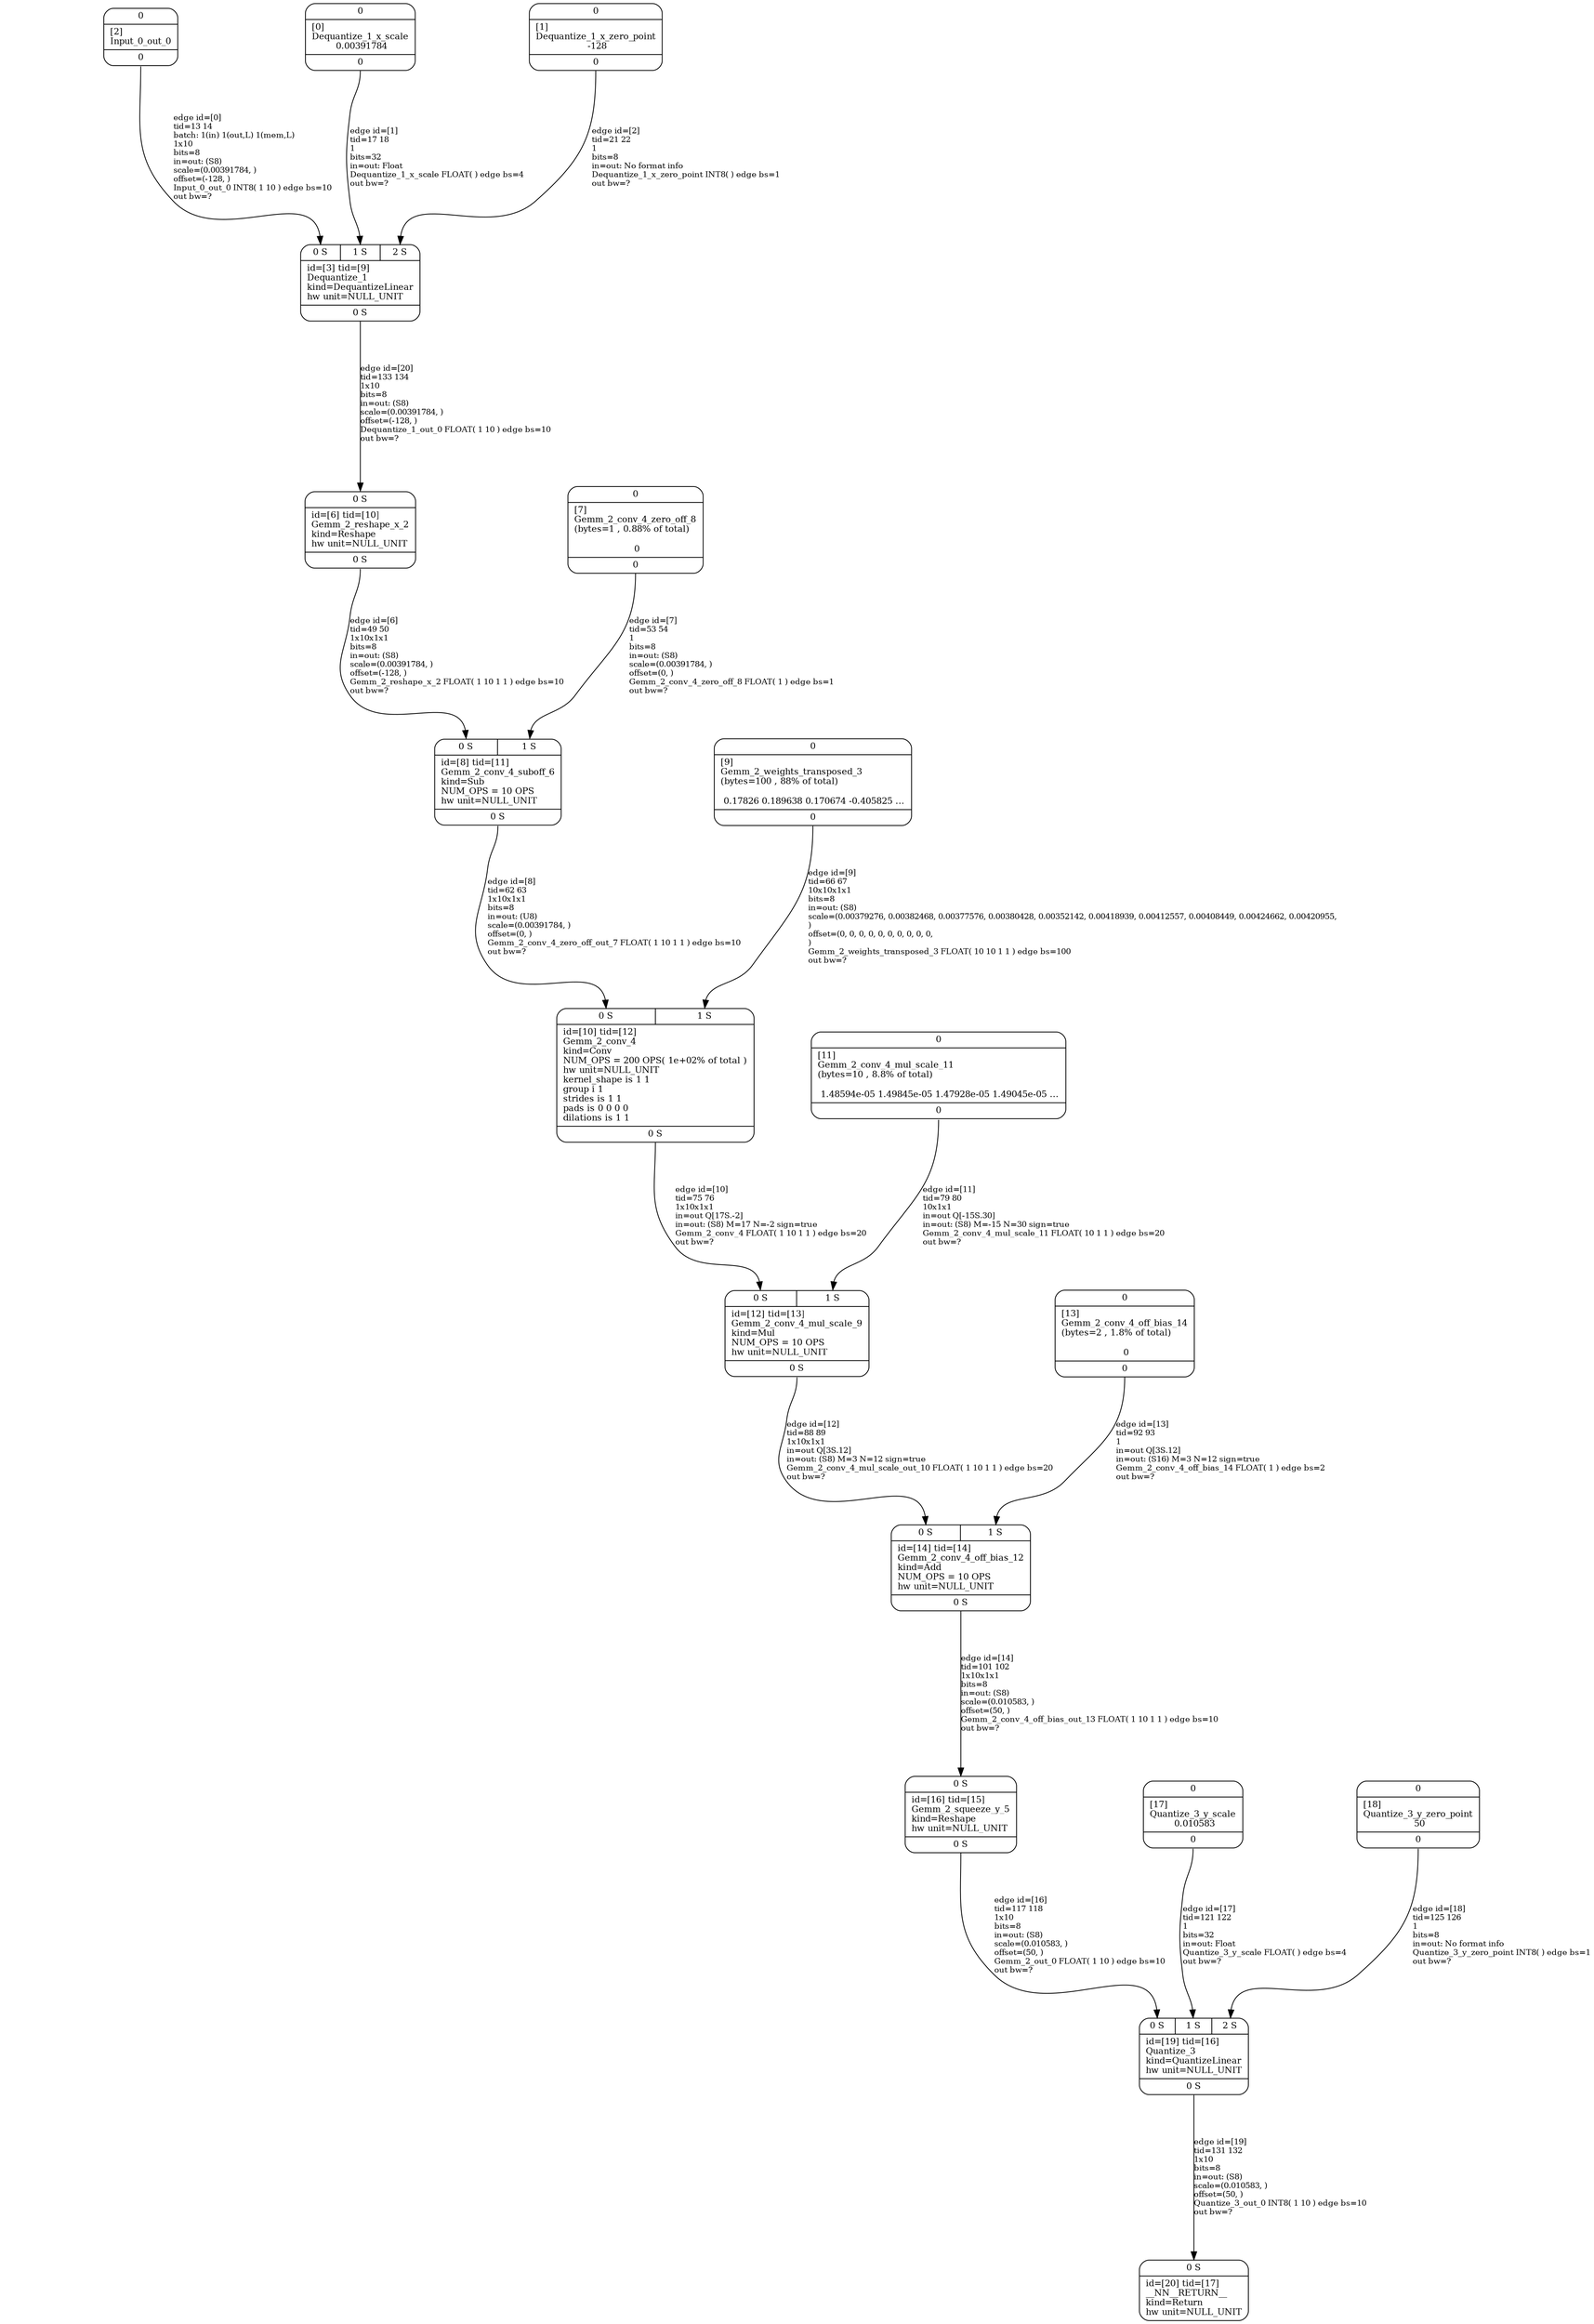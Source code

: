 digraph G {
graph [ fontsize=11 ];
node [ fontsize=11 ];
edge [ fontsize=10 ];
rankdir=BU
ranksep=1.5
nodesep=1
splines=spline
compound=true
Graphinfo [ label="" shape=plaintext, style=rounded, color=black, fontname="Arial-Bold" ];
Gemm_2_conv_4_off_bias_14 [ label="{ { <i0> 0} |  [13]\lGemm_2_conv_4_off_bias_14\l(bytes=2 , 1.8% of total)\l\l 0 | { <o0> 0} }", shape=record, color=black, style=rounded  ] ;
Dequantize_1_x_scale [ label="{ { <i0> 0} |  [0]\lDequantize_1_x_scale\l 0.00391784 | { <o0> 0} }", shape=record, color=black, style=rounded  ] ;
Quantize_3_y_zero_point [ label="{ { <i0> 0} |  [18]\lQuantize_3_y_zero_point\l 50 | { <o0> 0} }", shape=record, color=black, style=rounded  ] ;
Input_0_out_0 [ label="{ { <i0> 0} |  [2]\lInput_0_out_0 | { <o0> 0} }", shape=record, color=black, style=rounded  ] ;
Gemm_2_weights_transposed_3 [ label="{ { <i0> 0} |  [9]\lGemm_2_weights_transposed_3\l(bytes=100 , 88% of total)\l\l 0.17826 0.189638 0.170674 -0.405825 ... | { <o0> 0} }", shape=record, color=black, style=rounded  ] ;
Gemm_2_conv_4_mul_scale_11 [ label="{ { <i0> 0} |  [11]\lGemm_2_conv_4_mul_scale_11\l(bytes=10 , 8.8% of total)\l\l 1.48594e-05 1.49845e-05 1.47928e-05 1.49045e-05 ... | { <o0> 0} }", shape=record, color=black, style=rounded  ] ;
Dequantize_1_x_zero_point [ label="{ { <i0> 0} |  [1]\lDequantize_1_x_zero_point\l -128 | { <o0> 0} }", shape=record, color=black, style=rounded  ] ;
Gemm_2_conv_4_zero_off_8 [ label="{ { <i0> 0} |  [7]\lGemm_2_conv_4_zero_off_8\l(bytes=1 , 0.88% of total)\l\l 0 | { <o0> 0} }", shape=record, color=black, style=rounded  ] ;
Quantize_3_y_scale [ label="{ { <i0> 0} |  [17]\lQuantize_3_y_scale\l 0.010583 | { <o0> 0} }", shape=record, color=black, style=rounded  ] ;
Dequantize_1 [ label="{ { < i0>  0 S  | < i1>  1 S  | < i2>  2 S } | id=[3] tid=[9]\lDequantize_1\lkind=DequantizeLinear\lhw unit=NULL_UNIT\l | { < o0>  0 S } }", shape=record, color=black, style=rounded  ] ;
Gemm_2_reshape_x_2 [ label="{ { < i0>  0 S } | id=[6] tid=[10]\lGemm_2_reshape_x_2\lkind=Reshape\lhw unit=NULL_UNIT\l | { < o0>  0 S } }", shape=record, color=black, style=rounded  ] ;
Gemm_2_conv_4_suboff_6 [ label="{ { < i0>  0 S  | < i1>  1 S } | id=[8] tid=[11]\lGemm_2_conv_4_suboff_6\lkind=Sub\lNUM_OPS = 10 OPS\lhw unit=NULL_UNIT\l | { < o0>  0 S } }", shape=record, color=black, style=rounded  ] ;
Gemm_2_conv_4 [ label="{ { < i0>  0 S  | < i1>  1 S } | id=[10] tid=[12]\lGemm_2_conv_4\lkind=Conv\lNUM_OPS = 200 OPS( 1e+02% of total )\lhw unit=NULL_UNIT\lkernel_shape is 1 1\lgroup i 1\lstrides is 1 1\lpads is 0 0 0 0\ldilations is 1 1\l | { < o0>  0 S } }", shape=record, color=black, style=rounded  ] ;
Gemm_2_conv_4_mul_scale_9 [ label="{ { < i0>  0 S  | < i1>  1 S } | id=[12] tid=[13]\lGemm_2_conv_4_mul_scale_9\lkind=Mul\lNUM_OPS = 10 OPS\lhw unit=NULL_UNIT\l | { < o0>  0 S } }", shape=record, color=black, style=rounded  ] ;
Gemm_2_conv_4_off_bias_12 [ label="{ { < i0>  0 S  | < i1>  1 S } | id=[14] tid=[14]\lGemm_2_conv_4_off_bias_12\lkind=Add\lNUM_OPS = 10 OPS\lhw unit=NULL_UNIT\l | { < o0>  0 S } }", shape=record, color=black, style=rounded  ] ;
Gemm_2_squeeze_y_5 [ label="{ { < i0>  0 S } | id=[16] tid=[15]\lGemm_2_squeeze_y_5\lkind=Reshape\lhw unit=NULL_UNIT\l | { < o0>  0 S } }", shape=record, color=black, style=rounded  ] ;
Quantize_3 [ label="{ { < i0>  0 S  | < i1>  1 S  | < i2>  2 S } | id=[19] tid=[16]\lQuantize_3\lkind=QuantizeLinear\lhw unit=NULL_UNIT\l | { < o0>  0 S } }", shape=record, color=black, style=rounded  ] ;
__NN__RETURN__ [ label="{ { < i0>  0 S } | id=[20] tid=[17]\l__NN__RETURN__\lkind=Return\lhw unit=NULL_UNIT\l}", shape=record, color=black, style=rounded  ] ;
Input_0_out_0:o0:s->Dequantize_1:i0:n [ label="edge id=[0]\ltid=13 14\lbatch: 1(in) 1(out,L) 1(mem,L) \l1x10\lbits=8\lin=out: (S8)\lscale=(0.00391784, )\loffset=(-128, )\lInput_0_out_0 INT8( 1 10 ) edge bs=10\lout bw=?\l" ]; 
Dequantize_1_x_scale:o0:s->Dequantize_1:i1:n [ label="edge id=[1]\ltid=17 18\l1\lbits=32\lin=out: Float\lDequantize_1_x_scale FLOAT( ) edge bs=4\lout bw=?\l" ]; 
Dequantize_1_x_zero_point:o0:s->Dequantize_1:i2:n [ label="edge id=[2]\ltid=21 22\l1\lbits=8\lin=out: No format info\lDequantize_1_x_zero_point INT8( ) edge bs=1\lout bw=?\l" ]; 
Gemm_2_reshape_x_2:o0:s->Gemm_2_conv_4_suboff_6:i0:n [ label="edge id=[6]\ltid=49 50\l1x10x1x1\lbits=8\lin=out: (S8)\lscale=(0.00391784, )\loffset=(-128, )\lGemm_2_reshape_x_2 FLOAT( 1 10 1 1 ) edge bs=10\lout bw=?\l" ]; 
Gemm_2_conv_4_zero_off_8:o0:s->Gemm_2_conv_4_suboff_6:i1:n [ label="edge id=[7]\ltid=53 54\l1\lbits=8\lin=out: (S8)\lscale=(0.00391784, )\loffset=(0, )\lGemm_2_conv_4_zero_off_8 FLOAT( 1 ) edge bs=1\lout bw=?\l" ]; 
Gemm_2_conv_4_suboff_6:o0:s->Gemm_2_conv_4:i0:n [ label="edge id=[8]\ltid=62 63\l1x10x1x1\lbits=8\lin=out: (U8)\lscale=(0.00391784, )\loffset=(0, )\lGemm_2_conv_4_zero_off_out_7 FLOAT( 1 10 1 1 ) edge bs=10\lout bw=?\l" ]; 
Gemm_2_weights_transposed_3:o0:s->Gemm_2_conv_4:i1:n [ label="edge id=[9]\ltid=66 67\l10x10x1x1\lbits=8\lin=out: (S8)\lscale=(0.00379276, 0.00382468, 0.00377576, 0.00380428, 0.00352142, 0.00418939, 0.00412557, 0.00408449, 0.00424662, 0.00420955, \l)\loffset=(0, 0, 0, 0, 0, 0, 0, 0, 0, 0, \l)\lGemm_2_weights_transposed_3 FLOAT( 10 10 1 1 ) edge bs=100\lout bw=?\l" ]; 
Gemm_2_conv_4:o0:s->Gemm_2_conv_4_mul_scale_9:i0:n [ label="edge id=[10]\ltid=75 76\l1x10x1x1\lin=out Q[17S.-2]\lin=out: (S8) M=17 N=-2 sign=true\lGemm_2_conv_4 FLOAT( 1 10 1 1 ) edge bs=20\lout bw=?\l" ]; 
Gemm_2_conv_4_mul_scale_11:o0:s->Gemm_2_conv_4_mul_scale_9:i1:n [ label="edge id=[11]\ltid=79 80\l10x1x1\lin=out Q[-15S.30]\lin=out: (S8) M=-15 N=30 sign=true\lGemm_2_conv_4_mul_scale_11 FLOAT( 10 1 1 ) edge bs=20\lout bw=?\l" ]; 
Gemm_2_conv_4_mul_scale_9:o0:s->Gemm_2_conv_4_off_bias_12:i0:n [ label="edge id=[12]\ltid=88 89\l1x10x1x1\lin=out Q[3S.12]\lin=out: (S8) M=3 N=12 sign=true\lGemm_2_conv_4_mul_scale_out_10 FLOAT( 1 10 1 1 ) edge bs=20\lout bw=?\l" ]; 
Gemm_2_conv_4_off_bias_14:o0:s->Gemm_2_conv_4_off_bias_12:i1:n [ label="edge id=[13]\ltid=92 93\l1\lin=out Q[3S.12]\lin=out: (S16) M=3 N=12 sign=true\lGemm_2_conv_4_off_bias_14 FLOAT( 1 ) edge bs=2\lout bw=?\l" ]; 
Gemm_2_conv_4_off_bias_12:o0:s->Gemm_2_squeeze_y_5:i0:n [ label="edge id=[14]\ltid=101 102\l1x10x1x1\lbits=8\lin=out: (S8)\lscale=(0.010583, )\loffset=(50, )\lGemm_2_conv_4_off_bias_out_13 FLOAT( 1 10 1 1 ) edge bs=10\lout bw=?\l" ]; 
Gemm_2_squeeze_y_5:o0:s->Quantize_3:i0:n [ label="edge id=[16]\ltid=117 118\l1x10\lbits=8\lin=out: (S8)\lscale=(0.010583, )\loffset=(50, )\lGemm_2_out_0 FLOAT( 1 10 ) edge bs=10\lout bw=?\l" ]; 
Quantize_3_y_scale:o0:s->Quantize_3:i1:n [ label="edge id=[17]\ltid=121 122\l1\lbits=32\lin=out: Float\lQuantize_3_y_scale FLOAT( ) edge bs=4\lout bw=?\l" ]; 
Quantize_3_y_zero_point:o0:s->Quantize_3:i2:n [ label="edge id=[18]\ltid=125 126\l1\lbits=8\lin=out: No format info\lQuantize_3_y_zero_point INT8( ) edge bs=1\lout bw=?\l" ]; 
Quantize_3:o0:s->__NN__RETURN__:i0:n [ label="edge id=[19]\ltid=131 132\l1x10\lbits=8\lin=out: (S8)\lscale=(0.010583, )\loffset=(50, )\lQuantize_3_out_0 INT8( 1 10 ) edge bs=10\lout bw=?\l" ]; 
Dequantize_1:o0:s->Gemm_2_reshape_x_2:i0:n [ label="edge id=[20]\ltid=133 134\l1x10\lbits=8\lin=out: (S8)\lscale=(0.00391784, )\loffset=(-128, )\lDequantize_1_out_0 FLOAT( 1 10 ) edge bs=10\lout bw=?\l" ]; 
}
